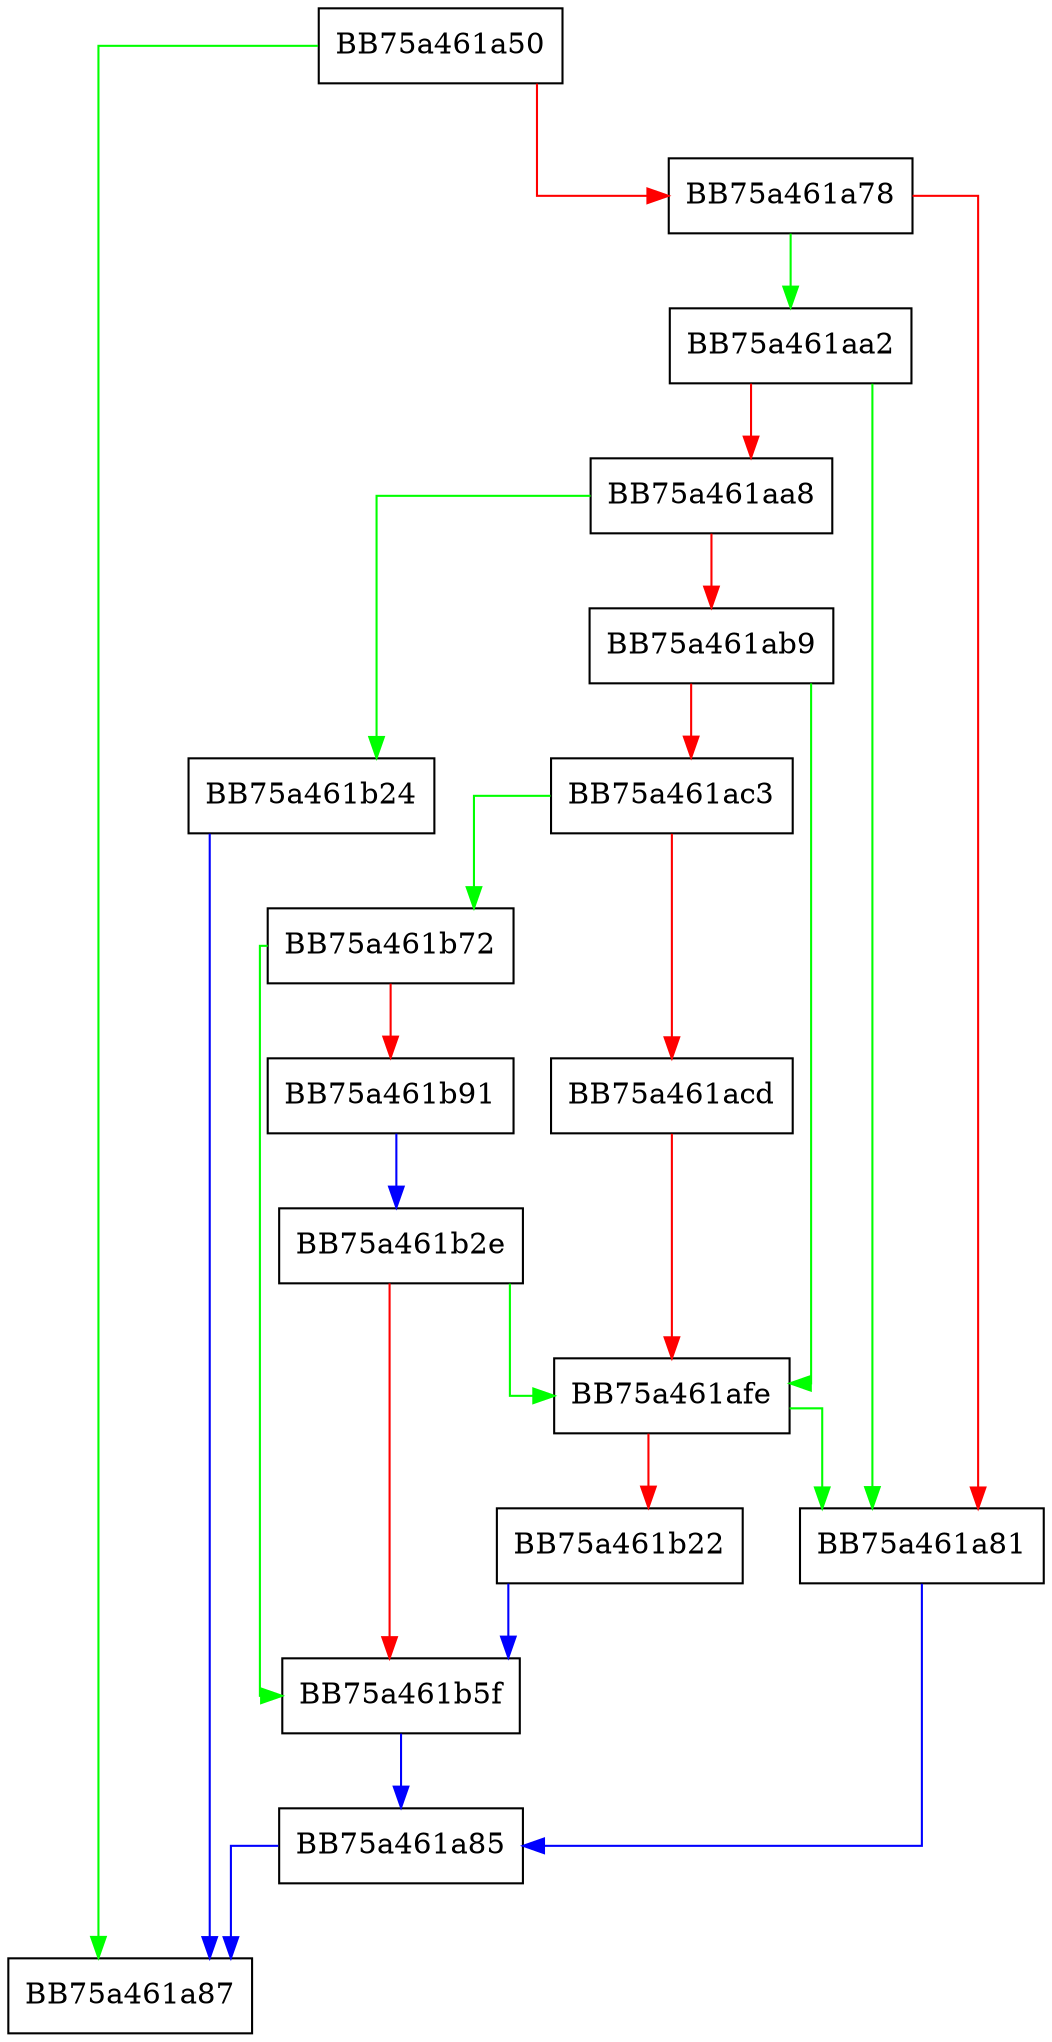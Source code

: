 digraph pager_open_journal {
  node [shape="box"];
  graph [splines=ortho];
  BB75a461a50 -> BB75a461a87 [color="green"];
  BB75a461a50 -> BB75a461a78 [color="red"];
  BB75a461a78 -> BB75a461aa2 [color="green"];
  BB75a461a78 -> BB75a461a81 [color="red"];
  BB75a461a81 -> BB75a461a85 [color="blue"];
  BB75a461a85 -> BB75a461a87 [color="blue"];
  BB75a461aa2 -> BB75a461a81 [color="green"];
  BB75a461aa2 -> BB75a461aa8 [color="red"];
  BB75a461aa8 -> BB75a461b24 [color="green"];
  BB75a461aa8 -> BB75a461ab9 [color="red"];
  BB75a461ab9 -> BB75a461afe [color="green"];
  BB75a461ab9 -> BB75a461ac3 [color="red"];
  BB75a461ac3 -> BB75a461b72 [color="green"];
  BB75a461ac3 -> BB75a461acd [color="red"];
  BB75a461acd -> BB75a461afe [color="red"];
  BB75a461afe -> BB75a461a81 [color="green"];
  BB75a461afe -> BB75a461b22 [color="red"];
  BB75a461b22 -> BB75a461b5f [color="blue"];
  BB75a461b24 -> BB75a461a87 [color="blue"];
  BB75a461b2e -> BB75a461afe [color="green"];
  BB75a461b2e -> BB75a461b5f [color="red"];
  BB75a461b5f -> BB75a461a85 [color="blue"];
  BB75a461b72 -> BB75a461b5f [color="green"];
  BB75a461b72 -> BB75a461b91 [color="red"];
  BB75a461b91 -> BB75a461b2e [color="blue"];
}